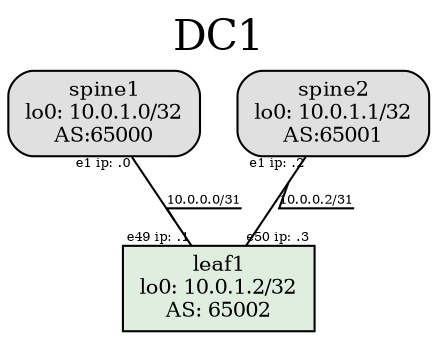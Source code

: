 strict digraph "" {
	graph [fontsize=20,
		label=DC1,
		labelloc=t,
		ordering=out
	];
	node [label="\N"];
	spine1	[asn=65000,
		bgp_neigh="{'10.0.0.1': '65002', '10.0.0.5': '65003', '10.0.0.9': '65004', '10.0.0.13': '65005', '10.0.0.17': '65006', '10.0.0.21': '65007', '\
10.0.0.25': '65008', '10.0.0.29': '65009'}",
		constraint=false,
		f_if_ip="{'eth1': '10.0.0.0/31', 'eth2': '10.0.0.4/31', 'eth3': '10.0.0.8/31', 'eth4': '10.0.0.12/31', 'eth5': '10.0.0.16/31', 'eth6': '10.0.0.20/\
31', 'eth7': '10.0.0.24/31', 'eth8': '10.0.0.28/31'}",
		f_int="[9, 10, 11, 12, 13, 14, 15, 16, 17, 18, 19, 20, 21, 22, 23, 24, 25, 26]",
		fillcolor=grey88,
		fontsize=10,
		hostname=spine1,
		label="spine1
lo0: 10.0.1.0/32
AS:65000",
		rank="same; spine1; spine2; ",
		role=spine,
		shape=box,
		style="rounded,filled",
		tailport=s];
	leaf1	[URL="../config/leaf1.txt",
		asn=65002,
		bgp_neigh="{'10.0.0.0': '65000', '10.0.0.2': '65001'}",
		f_if_ip="{'eth49': '10.0.0.1/31', 'eth50': '10.0.0.3/31'}",
		f_int="[51, 52]",
		fillcolor=honeydew2,
		fontsize=10,
		headport=s,
		hostname=leaf1,
		label="leaf1
lo0: 10.0.1.2/32
AS: 65002",
		role=leaf,
		shape=box,
		style=filled];
	spine1 -> leaf1	[arrowhead=none,
		decorate=true,
		e_headlabel="e49 ip: .1",
		e_taillabel="e1 ip: .0",
		fontsize=6,
		headlabel="e49 ip: .1",
		l_ptp="10.0.0.0/31",
		label="10.0.0.0/31",
		taillabel="e1 ip: .0"];
	spine2	[asn=65001,
		bgp_neigh="{'10.0.0.3': '65002', '10.0.0.7': '65003', '10.0.0.11': '65004', '10.0.0.15': '65005', '10.0.0.19': '65006', '10.0.0.23': '65007', '\
10.0.0.27': '65008', '10.0.0.31': '65009'}",
		constraint=false,
		f_if_ip="{'eth1': '10.0.0.2/31', 'eth2': '10.0.0.6/31', 'eth3': '10.0.0.10/31', 'eth4': '10.0.0.14/31', 'eth5': '10.0.0.18/31', 'eth6': '\
10.0.0.22/31', 'eth7': '10.0.0.26/31', 'eth8': '10.0.0.30/31'}",
		f_int="[9, 10, 11, 12, 13, 14, 15, 16, 17, 18, 19, 20, 21, 22, 23, 24, 25, 26]",
		fillcolor=grey88,
		fontsize=10,
		hostname=spine2,
		label="spine2
lo0: 10.0.1.1/32
AS:65001",
		rank="same; spine1; spine2; ",
		role=spine,
		shape=box,
		style="rounded,filled",
		tailport=s];
	spine2 -> leaf1	[arrowhead=none,
		decorate=true,
		e_headlabel="e50 ip: .3",
		e_taillabel="e1 ip: .2",
		fontsize=6,
		headlabel="e50 ip: .3",
		l_ptp="10.0.0.2/31",
		label="10.0.0.2/31",
		taillabel="e1 ip: .2"];
}
